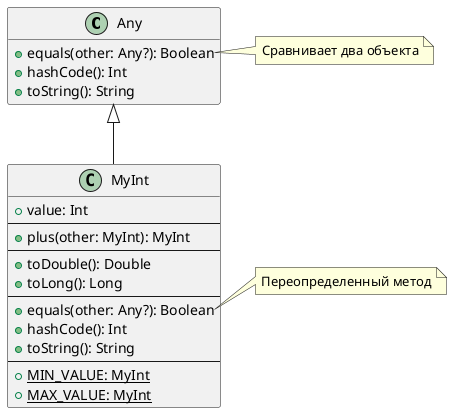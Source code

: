 @startuml
'https://plantuml.com/class-diagram

hide empty members

class Any {
    +equals(other: Any?): Boolean
    +hashCode(): Int
    +toString(): String
}
note right of Any::equals
Сравнивает два объекта
end note

class MyInt{
    +value: Int
    --
    +plus(other: MyInt): MyInt
    --
    +toDouble(): Double
    +toLong(): Long
    --
    +equals(other: Any?): Boolean
    +hashCode(): Int
    +toString(): String
    --
    {static} +MIN_VALUE: MyInt
    {static} +MAX_VALUE: MyInt
}
note right of MyInt::equals
Переопределенный метод
end note

Any <|-down- MyInt

@enduml